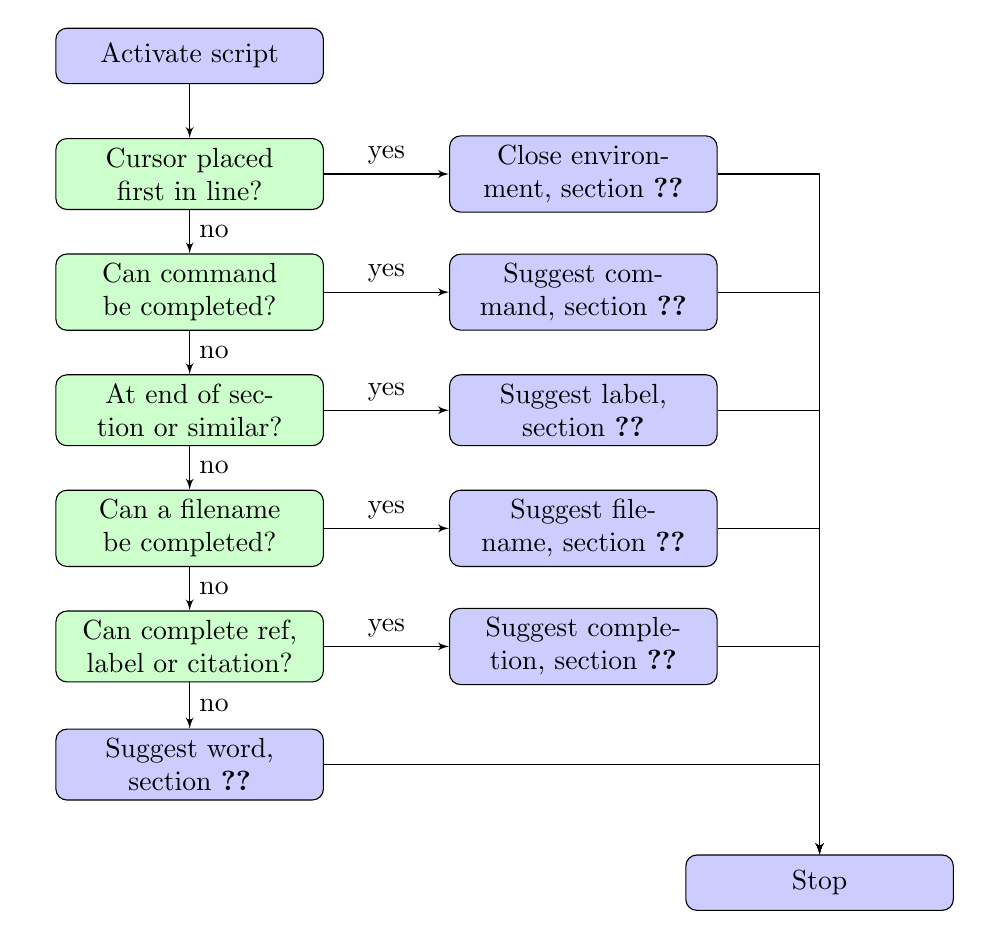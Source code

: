% !TeX root = ../autocomplete.tex
% Define block styles
\tikzstyle{decision} = [rectangle, draw, fill=green!20, 
    text width=9em, text centered, rounded corners, minimum height=2em]
\tikzstyle{block} = [rectangle, draw, fill=blue!20, 
    text width=9em, text centered, rounded corners, minimum height=2em]
\tikzstyle{line} = [draw, -latex']

\begin{tikzpicture}[node distance=1.5cm, auto]
	% Draw nodes
	% Activate script
	\node [block] (activate) {Activate script};
	% First in line, -> close environment
	\node [decision, below of=activate] (firstInInlineQ) {Cursor placed first in line?};
	\node [block, right of=firstInInlineQ, node distance=5cm] (closeEnvironment) {Close environment, section \ref{sssecCloseEnvironment}};
	% Suggest command or environment
	\node [decision, below of=firstInInlineQ] (suggestCommand) {Can command be completed?};
	\node [block, right of=suggestCommand, node distance=5cm] (insertCommand) {Suggest command, section \ref{sssecSuggestCommandOrTemplate}};
	% addLabelBelow
	\node [decision, below of=suggestCommand] (addLabelBelowQ) {At end of section or similar?};
	\node [block, right of=addLabelBelowQ, node distance=5cm] (suggestLabel) {Suggest label, section \ref{sssecSuggestLabel}};
	% should complete filename
	\node [decision, below of=addLabelBelowQ] (completeFilenameQ) {Can a filename be completed?};
	\node [block, right of=completeFilenameQ, node distance=5cm] (completeFilename) {Suggest filename, section \ref{sssecSuggestFilename}};
	% should complete argument to macro
	\node [decision, below of=completeFilenameQ] (completeArgumentToMacroQ) {Can complete ref, label or citation?};
	\node [block, right of=completeArgumentToMacroQ, node distance=5cm] (completeArgumentToMacro) {Suggest completion, section \ref{sssecSuggestRefLabelOrCitation}};
	% complete based on words in file
	\node [block, below of=completeArgumentToMacroQ] (wordCompletion) {Suggest word, section \ref{sssecSuggestWord}};

	% Stop
	\node [block, below of=activate, node distance=10.5cm, xshift=8cm] (stop) {Stop};

	% Draw edges
	% Activate script
	% First in line, -> close environment
	\path [line] (activate) -- (firstInInlineQ);
	\path [line] (firstInInlineQ) -- node {yes} (closeEnvironment);
	\path [line] (closeEnvironment) -| (stop);
	% Suggest command or environment
	\path [line] (firstInInlineQ) -- node {no} (suggestCommand);
	\path [line] (suggestCommand) -- node {yes} (insertCommand);
	\path [line] (insertCommand) -| (stop);
	% addLabelBelow
	\path [line] (suggestCommand) -- node {no} (addLabelBelowQ);
	\path [line] (addLabelBelowQ) -- node {yes} (suggestLabel);
	\path [line] (suggestLabel) -| (stop);
	% should complete filename
	\path [line] (addLabelBelowQ) -- node {no} (completeFilenameQ);
	\path [line] (completeFilenameQ) -- node {yes} (completeFilename);
	\path [line] (completeFilename) -| (stop);
	% should complete argument to macro
	\path [line] (completeFilenameQ) -- node {no} (completeArgumentToMacroQ);
	\path [line] (completeArgumentToMacroQ) -- node {yes} (completeArgumentToMacro);
	\path [line] (completeArgumentToMacro) -| (stop);
	% complete based on words in file
	\path [line] (completeArgumentToMacroQ) -- node {no} (wordCompletion);
	\path [line] (wordCompletion) -| (stop);


\end{tikzpicture}

